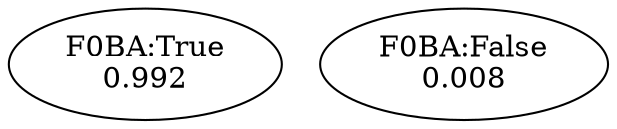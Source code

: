 graph "./Output/Simulators_output" {
	"F0BA:True" [label="F0BA:True
0.992"]
	"F0BA:False" [label="F0BA:False
0.008"]
}
